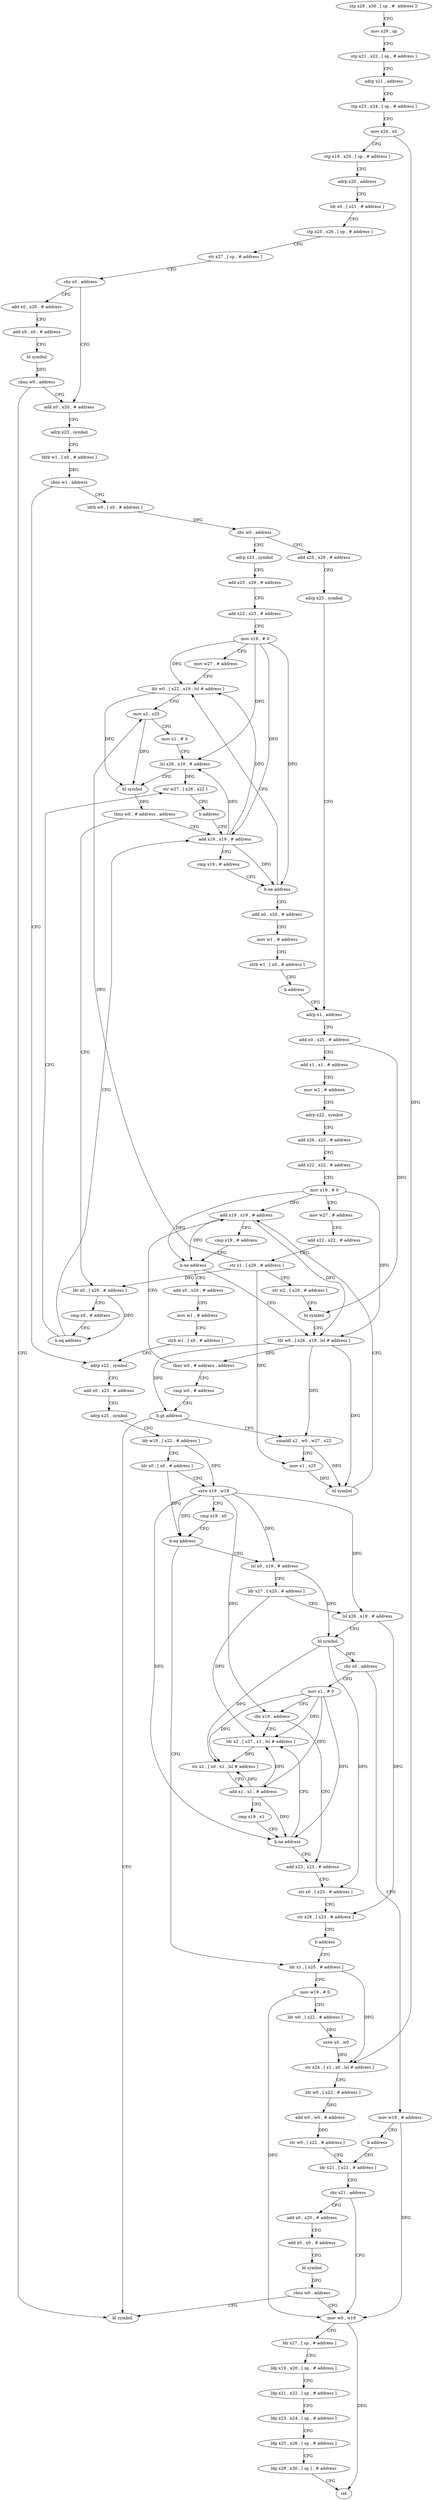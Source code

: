 digraph "func" {
"173784" [label = "stp x29 , x30 , [ sp , #- address ]!" ]
"173788" [label = "mov x29 , sp" ]
"173792" [label = "stp x21 , x22 , [ sp , # address ]" ]
"173796" [label = "adrp x21 , address" ]
"173800" [label = "stp x23 , x24 , [ sp , # address ]" ]
"173804" [label = "mov x24 , x0" ]
"173808" [label = "stp x19 , x20 , [ sp , # address ]" ]
"173812" [label = "adrp x20 , address" ]
"173816" [label = "ldr x0 , [ x21 , # address ]" ]
"173820" [label = "stp x25 , x26 , [ sp , # address ]" ]
"173824" [label = "str x27 , [ sp , # address ]" ]
"173828" [label = "cbz x0 , address" ]
"173848" [label = "add x0 , x20 , # address" ]
"173832" [label = "add x0 , x20 , # address" ]
"173852" [label = "adrp x23 , symbol" ]
"173856" [label = "ldrb w1 , [ x0 , # address ]" ]
"173860" [label = "cbnz w1 , address" ]
"173984" [label = "adrp x22 , symbol" ]
"173864" [label = "ldrb w0 , [ x0 , # address ]" ]
"173836" [label = "add x0 , x0 , # address" ]
"173840" [label = "bl symbol" ]
"173844" [label = "cbnz w0 , address" ]
"174264" [label = "bl symbol" ]
"173988" [label = "add x0 , x23 , # address" ]
"173992" [label = "adrp x25 , symbol" ]
"173996" [label = "ldr w19 , [ x22 , # address ]" ]
"174000" [label = "ldr x0 , [ x0 , # address ]" ]
"174004" [label = "sxtw x19 , w19" ]
"174008" [label = "cmp x19 , x0" ]
"174012" [label = "b.eq address" ]
"174192" [label = "lsl x0 , x19 , # address" ]
"174016" [label = "ldr x1 , [ x25 , # address ]" ]
"173868" [label = "cbz w0 , address" ]
"174104" [label = "adrp x23 , symbol" ]
"173872" [label = "add x25 , x29 , # address" ]
"174196" [label = "ldr x27 , [ x25 , # address ]" ]
"174200" [label = "lsl x26 , x19 , # address" ]
"174204" [label = "bl symbol" ]
"174208" [label = "cbz x0 , address" ]
"174268" [label = "mov w19 , # address" ]
"174212" [label = "mov x1 , # 0" ]
"174020" [label = "mov w19 , # 0" ]
"174024" [label = "ldr w0 , [ x22 , # address ]" ]
"174028" [label = "sxtw x0 , w0" ]
"174032" [label = "str x24 , [ x1 , x0 , lsl # address ]" ]
"174036" [label = "ldr w0 , [ x22 , # address ]" ]
"174040" [label = "add w0 , w0 , # address" ]
"174044" [label = "str w0 , [ x22 , # address ]" ]
"174048" [label = "ldr x21 , [ x21 , # address ]" ]
"174108" [label = "add x25 , x29 , # address" ]
"174112" [label = "add x22 , x23 , # address" ]
"174116" [label = "mov x19 , # 0" ]
"174120" [label = "mov w27 , # address" ]
"174124" [label = "ldr w0 , [ x22 , x19 , lsl # address ]" ]
"173876" [label = "adrp x23 , symbol" ]
"173880" [label = "adrp x1 , address" ]
"174272" [label = "b address" ]
"174216" [label = "cbz x19 , address" ]
"174240" [label = "add x23 , x23 , # address" ]
"174220" [label = "ldr x2 , [ x27 , x1 , lsl # address ]" ]
"174072" [label = "mov w0 , w19" ]
"174076" [label = "ldr x27 , [ sp , # address ]" ]
"174080" [label = "ldp x19 , x20 , [ sp , # address ]" ]
"174084" [label = "ldp x21 , x22 , [ sp , # address ]" ]
"174088" [label = "ldp x23 , x24 , [ sp , # address ]" ]
"174092" [label = "ldp x25 , x26 , [ sp , # address ]" ]
"174096" [label = "ldp x29 , x30 , [ sp ] , # address" ]
"174100" [label = "ret" ]
"174056" [label = "add x0 , x20 , # address" ]
"174060" [label = "add x0 , x0 , # address" ]
"174064" [label = "bl symbol" ]
"174068" [label = "cbnz w0 , address" ]
"174160" [label = "add x19 , x19 , # address" ]
"174164" [label = "cmp x19 , # address" ]
"174168" [label = "b.ne address" ]
"174172" [label = "add x0 , x20 , # address" ]
"174148" [label = "ldr x0 , [ x29 , # address ]" ]
"174152" [label = "cmp x0 , # address" ]
"174156" [label = "b.eq address" ]
"174256" [label = "str w27 , [ x26 , x22 ]" ]
"173960" [label = "add x19 , x19 , # address" ]
"173964" [label = "cmp x19 , # address" ]
"173968" [label = "b.ne address" ]
"173932" [label = "ldr w0 , [ x26 , x19 , lsl # address ]" ]
"173972" [label = "add x0 , x20 , # address" ]
"173940" [label = "cmp w0 , # address" ]
"173944" [label = "b.gt address" ]
"173948" [label = "smaddl x2 , w0 , w27 , x22" ]
"174052" [label = "cbz x21 , address" ]
"174244" [label = "str x0 , [ x25 , # address ]" ]
"174248" [label = "str x26 , [ x23 , # address ]" ]
"174252" [label = "b address" ]
"174224" [label = "str x2 , [ x0 , x1 , lsl # address ]" ]
"174228" [label = "add x1 , x1 , # address" ]
"174232" [label = "cmp x19 , x1" ]
"174236" [label = "b.ne address" ]
"174128" [label = "mov x2 , x25" ]
"174132" [label = "mov x1 , # 0" ]
"174136" [label = "lsl x26 , x19 , # address" ]
"174140" [label = "bl symbol" ]
"174144" [label = "tbnz w0 , # address , address" ]
"174176" [label = "mov w1 , # address" ]
"174180" [label = "strb w1 , [ x0 , # address ]" ]
"174184" [label = "b address" ]
"174260" [label = "b address" ]
"173936" [label = "tbnz w0 , # address , address" ]
"173976" [label = "mov w1 , # address" ]
"173980" [label = "strb w1 , [ x0 , # address ]" ]
"173952" [label = "mov x1 , x25" ]
"173956" [label = "bl symbol" ]
"173884" [label = "add x0 , x25 , # address" ]
"173888" [label = "add x1 , x1 , # address" ]
"173892" [label = "mov w2 , # address" ]
"173896" [label = "adrp x22 , symbol" ]
"173900" [label = "add x26 , x23 , # address" ]
"173904" [label = "add x22 , x22 , # address" ]
"173908" [label = "mov x19 , # 0" ]
"173912" [label = "mov w27 , # address" ]
"173916" [label = "add x22 , x22 , # address" ]
"173920" [label = "str x1 , [ x29 , # address ]" ]
"173924" [label = "str w2 , [ x29 , # address ]" ]
"173928" [label = "bl symbol" ]
"173784" -> "173788" [ label = "CFG" ]
"173788" -> "173792" [ label = "CFG" ]
"173792" -> "173796" [ label = "CFG" ]
"173796" -> "173800" [ label = "CFG" ]
"173800" -> "173804" [ label = "CFG" ]
"173804" -> "173808" [ label = "CFG" ]
"173804" -> "174032" [ label = "DFG" ]
"173808" -> "173812" [ label = "CFG" ]
"173812" -> "173816" [ label = "CFG" ]
"173816" -> "173820" [ label = "CFG" ]
"173820" -> "173824" [ label = "CFG" ]
"173824" -> "173828" [ label = "CFG" ]
"173828" -> "173848" [ label = "CFG" ]
"173828" -> "173832" [ label = "CFG" ]
"173848" -> "173852" [ label = "CFG" ]
"173832" -> "173836" [ label = "CFG" ]
"173852" -> "173856" [ label = "CFG" ]
"173856" -> "173860" [ label = "DFG" ]
"173860" -> "173984" [ label = "CFG" ]
"173860" -> "173864" [ label = "CFG" ]
"173984" -> "173988" [ label = "CFG" ]
"173864" -> "173868" [ label = "DFG" ]
"173836" -> "173840" [ label = "CFG" ]
"173840" -> "173844" [ label = "DFG" ]
"173844" -> "174264" [ label = "CFG" ]
"173844" -> "173848" [ label = "CFG" ]
"173988" -> "173992" [ label = "CFG" ]
"173992" -> "173996" [ label = "CFG" ]
"173996" -> "174000" [ label = "CFG" ]
"173996" -> "174004" [ label = "DFG" ]
"174000" -> "174004" [ label = "CFG" ]
"174000" -> "174012" [ label = "DFG" ]
"174004" -> "174008" [ label = "CFG" ]
"174004" -> "174012" [ label = "DFG" ]
"174004" -> "174192" [ label = "DFG" ]
"174004" -> "174200" [ label = "DFG" ]
"174004" -> "174216" [ label = "DFG" ]
"174004" -> "174236" [ label = "DFG" ]
"174008" -> "174012" [ label = "CFG" ]
"174012" -> "174192" [ label = "CFG" ]
"174012" -> "174016" [ label = "CFG" ]
"174192" -> "174196" [ label = "CFG" ]
"174192" -> "174204" [ label = "DFG" ]
"174016" -> "174020" [ label = "CFG" ]
"174016" -> "174032" [ label = "DFG" ]
"173868" -> "174104" [ label = "CFG" ]
"173868" -> "173872" [ label = "CFG" ]
"174104" -> "174108" [ label = "CFG" ]
"173872" -> "173876" [ label = "CFG" ]
"174196" -> "174200" [ label = "CFG" ]
"174196" -> "174220" [ label = "DFG" ]
"174200" -> "174204" [ label = "CFG" ]
"174200" -> "174248" [ label = "DFG" ]
"174204" -> "174208" [ label = "DFG" ]
"174204" -> "174244" [ label = "DFG" ]
"174204" -> "174224" [ label = "DFG" ]
"174208" -> "174268" [ label = "CFG" ]
"174208" -> "174212" [ label = "CFG" ]
"174268" -> "174272" [ label = "CFG" ]
"174268" -> "174072" [ label = "DFG" ]
"174212" -> "174216" [ label = "CFG" ]
"174212" -> "174220" [ label = "DFG" ]
"174212" -> "174224" [ label = "DFG" ]
"174212" -> "174228" [ label = "DFG" ]
"174212" -> "174236" [ label = "DFG" ]
"174020" -> "174024" [ label = "CFG" ]
"174020" -> "174072" [ label = "DFG" ]
"174024" -> "174028" [ label = "DFG" ]
"174028" -> "174032" [ label = "DFG" ]
"174032" -> "174036" [ label = "CFG" ]
"174036" -> "174040" [ label = "DFG" ]
"174040" -> "174044" [ label = "DFG" ]
"174044" -> "174048" [ label = "CFG" ]
"174048" -> "174052" [ label = "CFG" ]
"174108" -> "174112" [ label = "CFG" ]
"174112" -> "174116" [ label = "CFG" ]
"174116" -> "174120" [ label = "CFG" ]
"174116" -> "174124" [ label = "DFG" ]
"174116" -> "174136" [ label = "DFG" ]
"174116" -> "174160" [ label = "DFG" ]
"174116" -> "174168" [ label = "DFG" ]
"174120" -> "174124" [ label = "CFG" ]
"174124" -> "174128" [ label = "CFG" ]
"174124" -> "174140" [ label = "DFG" ]
"173876" -> "173880" [ label = "CFG" ]
"173880" -> "173884" [ label = "CFG" ]
"174272" -> "174048" [ label = "CFG" ]
"174216" -> "174240" [ label = "CFG" ]
"174216" -> "174220" [ label = "CFG" ]
"174240" -> "174244" [ label = "CFG" ]
"174220" -> "174224" [ label = "DFG" ]
"174072" -> "174076" [ label = "CFG" ]
"174072" -> "174100" [ label = "DFG" ]
"174076" -> "174080" [ label = "CFG" ]
"174080" -> "174084" [ label = "CFG" ]
"174084" -> "174088" [ label = "CFG" ]
"174088" -> "174092" [ label = "CFG" ]
"174092" -> "174096" [ label = "CFG" ]
"174096" -> "174100" [ label = "CFG" ]
"174056" -> "174060" [ label = "CFG" ]
"174060" -> "174064" [ label = "CFG" ]
"174064" -> "174068" [ label = "DFG" ]
"174068" -> "174264" [ label = "CFG" ]
"174068" -> "174072" [ label = "CFG" ]
"174160" -> "174164" [ label = "CFG" ]
"174160" -> "174124" [ label = "DFG" ]
"174160" -> "174136" [ label = "DFG" ]
"174160" -> "174168" [ label = "DFG" ]
"174164" -> "174168" [ label = "CFG" ]
"174168" -> "174124" [ label = "CFG" ]
"174168" -> "174172" [ label = "CFG" ]
"174172" -> "174176" [ label = "CFG" ]
"174148" -> "174152" [ label = "CFG" ]
"174148" -> "174156" [ label = "DFG" ]
"174152" -> "174156" [ label = "CFG" ]
"174156" -> "174256" [ label = "CFG" ]
"174156" -> "174160" [ label = "CFG" ]
"174256" -> "174260" [ label = "CFG" ]
"173960" -> "173964" [ label = "CFG" ]
"173960" -> "173932" [ label = "DFG" ]
"173960" -> "173968" [ label = "DFG" ]
"173964" -> "173968" [ label = "CFG" ]
"173968" -> "173932" [ label = "CFG" ]
"173968" -> "173972" [ label = "CFG" ]
"173932" -> "173936" [ label = "DFG" ]
"173932" -> "173944" [ label = "DFG" ]
"173932" -> "173948" [ label = "DFG" ]
"173932" -> "173956" [ label = "DFG" ]
"173972" -> "173976" [ label = "CFG" ]
"173940" -> "173944" [ label = "CFG" ]
"173944" -> "174264" [ label = "CFG" ]
"173944" -> "173948" [ label = "CFG" ]
"173948" -> "173952" [ label = "CFG" ]
"173948" -> "173956" [ label = "DFG" ]
"174052" -> "174072" [ label = "CFG" ]
"174052" -> "174056" [ label = "CFG" ]
"174244" -> "174248" [ label = "CFG" ]
"174248" -> "174252" [ label = "CFG" ]
"174252" -> "174016" [ label = "CFG" ]
"174224" -> "174228" [ label = "CFG" ]
"174228" -> "174232" [ label = "CFG" ]
"174228" -> "174220" [ label = "DFG" ]
"174228" -> "174224" [ label = "DFG" ]
"174228" -> "174236" [ label = "DFG" ]
"174232" -> "174236" [ label = "CFG" ]
"174236" -> "174220" [ label = "CFG" ]
"174236" -> "174240" [ label = "CFG" ]
"174128" -> "174132" [ label = "CFG" ]
"174128" -> "174140" [ label = "DFG" ]
"174132" -> "174136" [ label = "CFG" ]
"174136" -> "174140" [ label = "CFG" ]
"174136" -> "174256" [ label = "DFG" ]
"174140" -> "174144" [ label = "DFG" ]
"174144" -> "174160" [ label = "CFG" ]
"174144" -> "174148" [ label = "CFG" ]
"174176" -> "174180" [ label = "CFG" ]
"174180" -> "174184" [ label = "CFG" ]
"174184" -> "173880" [ label = "CFG" ]
"174260" -> "174160" [ label = "CFG" ]
"173936" -> "173960" [ label = "CFG" ]
"173936" -> "173940" [ label = "CFG" ]
"173976" -> "173980" [ label = "CFG" ]
"173980" -> "173984" [ label = "CFG" ]
"173952" -> "173956" [ label = "DFG" ]
"173956" -> "173960" [ label = "CFG" ]
"173884" -> "173888" [ label = "CFG" ]
"173884" -> "173928" [ label = "DFG" ]
"173888" -> "173892" [ label = "CFG" ]
"173892" -> "173896" [ label = "CFG" ]
"173896" -> "173900" [ label = "CFG" ]
"173900" -> "173904" [ label = "CFG" ]
"173904" -> "173908" [ label = "CFG" ]
"173908" -> "173912" [ label = "CFG" ]
"173908" -> "173932" [ label = "DFG" ]
"173908" -> "173960" [ label = "DFG" ]
"173908" -> "173968" [ label = "DFG" ]
"173912" -> "173916" [ label = "CFG" ]
"173916" -> "173920" [ label = "CFG" ]
"173920" -> "173924" [ label = "CFG" ]
"173920" -> "174128" [ label = "DFG" ]
"173920" -> "174148" [ label = "DFG" ]
"173920" -> "173952" [ label = "DFG" ]
"173924" -> "173928" [ label = "CFG" ]
"173928" -> "173932" [ label = "CFG" ]
}
